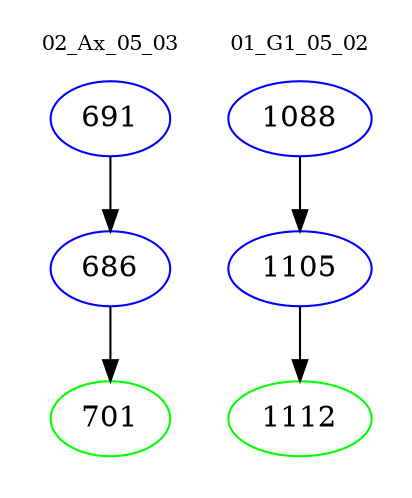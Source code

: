 digraph{
subgraph cluster_0 {
color = white
label = "02_Ax_05_03";
fontsize=10;
T0_691 [label="691", color="blue"]
T0_691 -> T0_686 [color="black"]
T0_686 [label="686", color="blue"]
T0_686 -> T0_701 [color="black"]
T0_701 [label="701", color="green"]
}
subgraph cluster_1 {
color = white
label = "01_G1_05_02";
fontsize=10;
T1_1088 [label="1088", color="blue"]
T1_1088 -> T1_1105 [color="black"]
T1_1105 [label="1105", color="blue"]
T1_1105 -> T1_1112 [color="black"]
T1_1112 [label="1112", color="green"]
}
}

